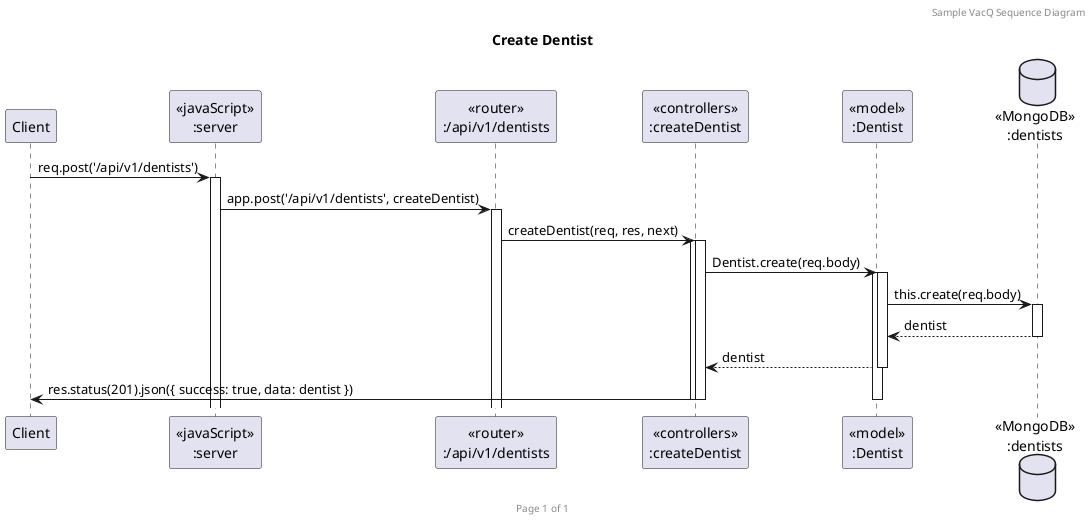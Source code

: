 @startuml Create Dentist

header Sample VacQ Sequence Diagram
footer Page %page% of %lastpage%
title "Create Dentist"

participant "Client" as client
participant "<<javaScript>>\n:server" as server
participant "<<router>>\n:/api/v1/dentists" as routerDentists
participant "<<controllers>>\n:createDentist" as controllersCreateDentist
participant "<<model>>\n:Dentist" as modelDentist
database "<<MongoDB>>\n:dentists" as DentistsDatabase

client->server ++:req.post('/api/v1/dentists')
server->routerDentists ++:app.post('/api/v1/dentists', createDentist)
routerDentists -> controllersCreateDentist ++:createDentist(req, res, next)
activate controllersCreateDentist

controllersCreateDentist->modelDentist ++:Dentist.create(req.body)
activate modelDentist
modelDentist->DentistsDatabase ++:this.create(req.body)
DentistsDatabase --> modelDentist --:dentist
modelDentist --> controllersCreateDentist --:dentist

controllersCreateDentist->client --:res.status(201).json({ success: true, data: dentist })

deactivate modelDentist
deactivate controllersCreateDentist
@enduml
